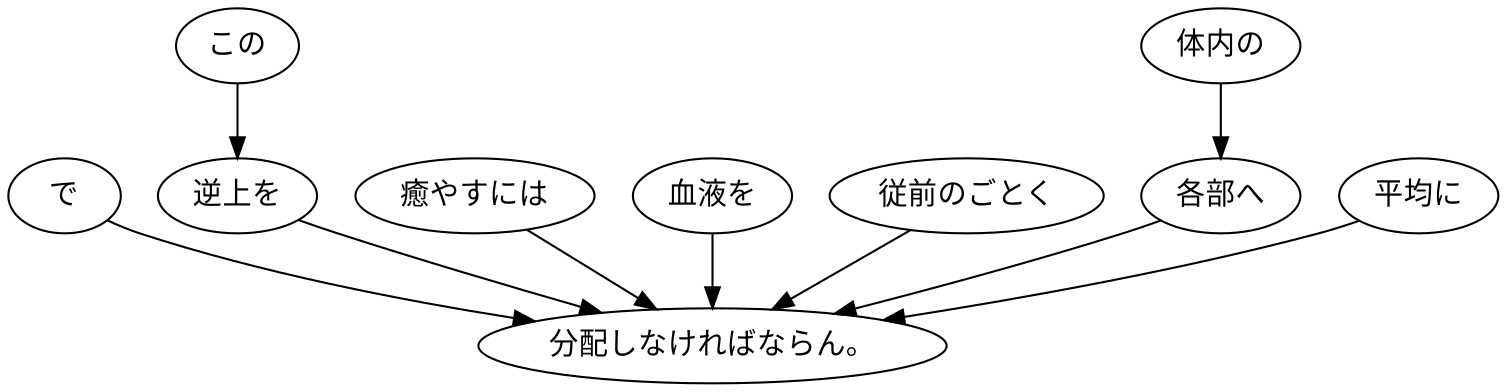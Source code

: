 digraph graph4864 {
	node0 [label="で"];
	node1 [label="この"];
	node2 [label="逆上を"];
	node3 [label="癒やすには"];
	node4 [label="血液を"];
	node5 [label="従前のごとく"];
	node6 [label="体内の"];
	node7 [label="各部へ"];
	node8 [label="平均に"];
	node9 [label="分配しなければならん。"];
	node0 -> node9;
	node1 -> node2;
	node2 -> node9;
	node3 -> node9;
	node4 -> node9;
	node5 -> node9;
	node6 -> node7;
	node7 -> node9;
	node8 -> node9;
}
